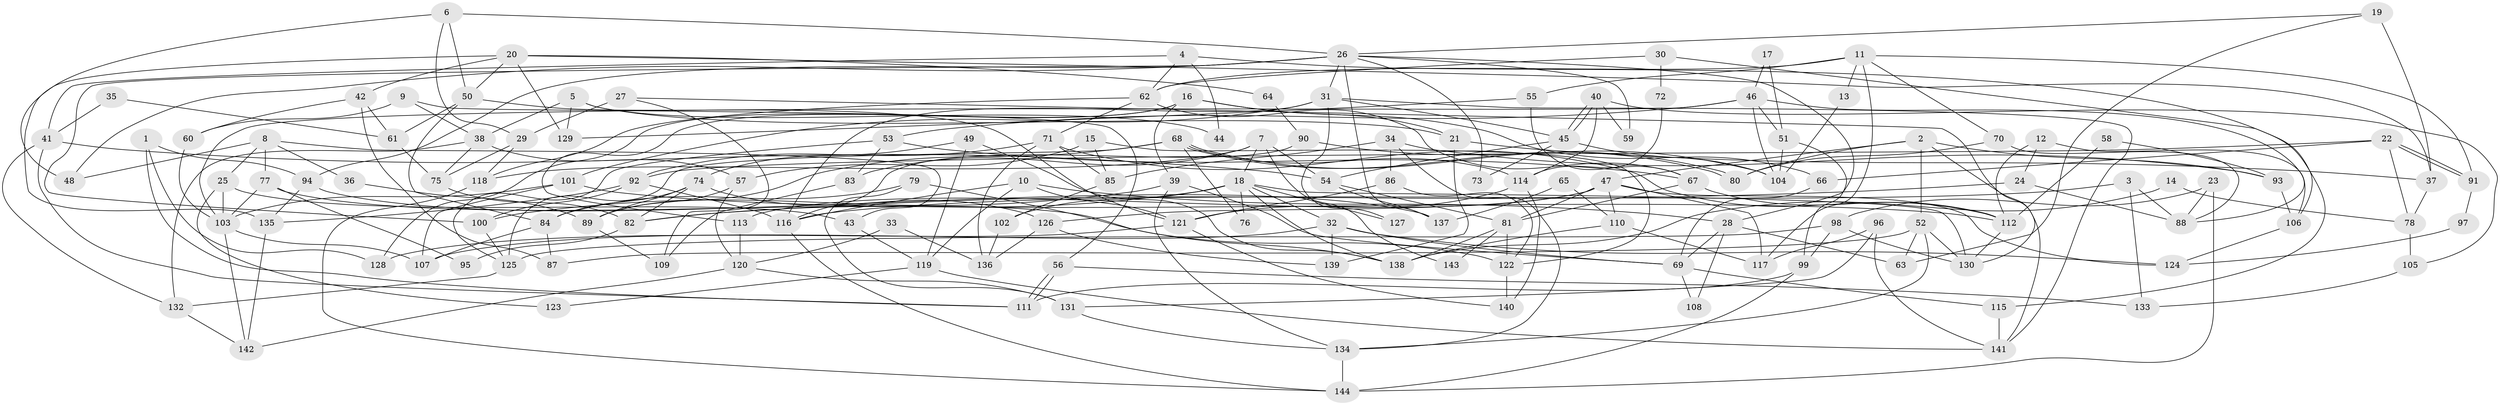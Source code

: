 // Generated by graph-tools (version 1.1) at 2025/01/03/09/25 03:01:58]
// undirected, 144 vertices, 288 edges
graph export_dot {
graph [start="1"]
  node [color=gray90,style=filled];
  1;
  2;
  3;
  4;
  5;
  6;
  7;
  8;
  9;
  10;
  11;
  12;
  13;
  14;
  15;
  16;
  17;
  18;
  19;
  20;
  21;
  22;
  23;
  24;
  25;
  26;
  27;
  28;
  29;
  30;
  31;
  32;
  33;
  34;
  35;
  36;
  37;
  38;
  39;
  40;
  41;
  42;
  43;
  44;
  45;
  46;
  47;
  48;
  49;
  50;
  51;
  52;
  53;
  54;
  55;
  56;
  57;
  58;
  59;
  60;
  61;
  62;
  63;
  64;
  65;
  66;
  67;
  68;
  69;
  70;
  71;
  72;
  73;
  74;
  75;
  76;
  77;
  78;
  79;
  80;
  81;
  82;
  83;
  84;
  85;
  86;
  87;
  88;
  89;
  90;
  91;
  92;
  93;
  94;
  95;
  96;
  97;
  98;
  99;
  100;
  101;
  102;
  103;
  104;
  105;
  106;
  107;
  108;
  109;
  110;
  111;
  112;
  113;
  114;
  115;
  116;
  117;
  118;
  119;
  120;
  121;
  122;
  123;
  124;
  125;
  126;
  127;
  128;
  129;
  130;
  131;
  132;
  133;
  134;
  135;
  136;
  137;
  138;
  139;
  140;
  141;
  142;
  143;
  144;
  1 -- 94;
  1 -- 128;
  1 -- 111;
  2 -- 47;
  2 -- 52;
  2 -- 80;
  2 -- 93;
  2 -- 141;
  3 -- 116;
  3 -- 88;
  3 -- 133;
  4 -- 41;
  4 -- 115;
  4 -- 44;
  4 -- 62;
  5 -- 21;
  5 -- 38;
  5 -- 44;
  5 -- 129;
  6 -- 26;
  6 -- 50;
  6 -- 29;
  6 -- 48;
  7 -- 83;
  7 -- 54;
  7 -- 18;
  7 -- 118;
  7 -- 143;
  8 -- 48;
  8 -- 43;
  8 -- 25;
  8 -- 36;
  8 -- 77;
  9 -- 56;
  9 -- 38;
  9 -- 60;
  10 -- 116;
  10 -- 28;
  10 -- 119;
  10 -- 121;
  11 -- 62;
  11 -- 117;
  11 -- 13;
  11 -- 55;
  11 -- 70;
  11 -- 91;
  12 -- 112;
  12 -- 24;
  12 -- 106;
  13 -- 104;
  14 -- 138;
  14 -- 78;
  15 -- 122;
  15 -- 85;
  15 -- 57;
  16 -- 39;
  16 -- 66;
  16 -- 21;
  16 -- 113;
  16 -- 128;
  17 -- 46;
  17 -- 51;
  18 -- 130;
  18 -- 32;
  18 -- 76;
  18 -- 82;
  18 -- 102;
  18 -- 127;
  18 -- 138;
  19 -- 37;
  19 -- 26;
  19 -- 63;
  20 -- 50;
  20 -- 129;
  20 -- 37;
  20 -- 42;
  20 -- 64;
  20 -- 135;
  21 -- 139;
  21 -- 37;
  22 -- 92;
  22 -- 91;
  22 -- 91;
  22 -- 66;
  22 -- 78;
  23 -- 144;
  23 -- 88;
  23 -- 98;
  24 -- 88;
  24 -- 82;
  25 -- 103;
  25 -- 43;
  25 -- 123;
  26 -- 100;
  26 -- 137;
  26 -- 28;
  26 -- 31;
  26 -- 48;
  26 -- 59;
  26 -- 73;
  26 -- 94;
  27 -- 130;
  27 -- 29;
  27 -- 109;
  28 -- 63;
  28 -- 69;
  28 -- 108;
  29 -- 118;
  29 -- 75;
  30 -- 62;
  30 -- 106;
  30 -- 72;
  31 -- 101;
  31 -- 45;
  31 -- 116;
  31 -- 127;
  31 -- 141;
  32 -- 124;
  32 -- 69;
  32 -- 107;
  32 -- 139;
  33 -- 120;
  33 -- 136;
  34 -- 134;
  34 -- 86;
  34 -- 85;
  34 -- 93;
  35 -- 41;
  35 -- 61;
  36 -- 89;
  37 -- 78;
  38 -- 57;
  38 -- 132;
  38 -- 75;
  39 -- 134;
  39 -- 69;
  39 -- 100;
  40 -- 114;
  40 -- 45;
  40 -- 45;
  40 -- 59;
  40 -- 105;
  41 -- 111;
  41 -- 132;
  41 -- 54;
  42 -- 60;
  42 -- 61;
  42 -- 87;
  43 -- 119;
  45 -- 54;
  45 -- 73;
  45 -- 104;
  46 -- 53;
  46 -- 104;
  46 -- 51;
  46 -- 88;
  46 -- 103;
  47 -- 117;
  47 -- 81;
  47 -- 110;
  47 -- 113;
  47 -- 124;
  47 -- 126;
  49 -- 119;
  49 -- 138;
  49 -- 74;
  50 -- 61;
  50 -- 84;
  50 -- 121;
  51 -- 99;
  51 -- 104;
  52 -- 87;
  52 -- 134;
  52 -- 63;
  52 -- 130;
  53 -- 125;
  53 -- 67;
  53 -- 83;
  54 -- 81;
  54 -- 137;
  55 -- 67;
  55 -- 129;
  56 -- 133;
  56 -- 111;
  56 -- 111;
  57 -- 120;
  57 -- 89;
  58 -- 93;
  58 -- 112;
  60 -- 103;
  61 -- 75;
  62 -- 118;
  62 -- 67;
  62 -- 71;
  64 -- 90;
  65 -- 137;
  65 -- 110;
  66 -- 69;
  67 -- 112;
  67 -- 81;
  68 -- 89;
  68 -- 80;
  68 -- 80;
  68 -- 76;
  68 -- 114;
  68 -- 125;
  69 -- 108;
  69 -- 115;
  70 -- 80;
  70 -- 88;
  71 -- 136;
  71 -- 85;
  71 -- 92;
  71 -- 112;
  72 -- 114;
  74 -- 82;
  74 -- 84;
  74 -- 89;
  74 -- 126;
  75 -- 82;
  77 -- 122;
  77 -- 95;
  77 -- 103;
  78 -- 105;
  79 -- 84;
  79 -- 138;
  79 -- 131;
  81 -- 122;
  81 -- 138;
  81 -- 143;
  82 -- 95;
  83 -- 109;
  84 -- 107;
  84 -- 87;
  85 -- 102;
  86 -- 121;
  86 -- 122;
  89 -- 109;
  90 -- 116;
  90 -- 104;
  91 -- 97;
  92 -- 100;
  92 -- 116;
  92 -- 135;
  93 -- 106;
  94 -- 135;
  94 -- 137;
  96 -- 141;
  96 -- 131;
  96 -- 117;
  97 -- 124;
  98 -- 130;
  98 -- 99;
  98 -- 125;
  99 -- 111;
  99 -- 144;
  100 -- 125;
  101 -- 107;
  101 -- 103;
  101 -- 112;
  102 -- 136;
  103 -- 107;
  103 -- 142;
  105 -- 133;
  106 -- 124;
  110 -- 138;
  110 -- 117;
  112 -- 130;
  113 -- 120;
  114 -- 121;
  114 -- 140;
  115 -- 141;
  116 -- 144;
  118 -- 144;
  119 -- 141;
  119 -- 123;
  120 -- 142;
  120 -- 131;
  121 -- 128;
  121 -- 140;
  122 -- 140;
  125 -- 132;
  126 -- 136;
  126 -- 139;
  131 -- 134;
  132 -- 142;
  134 -- 144;
  135 -- 142;
}
